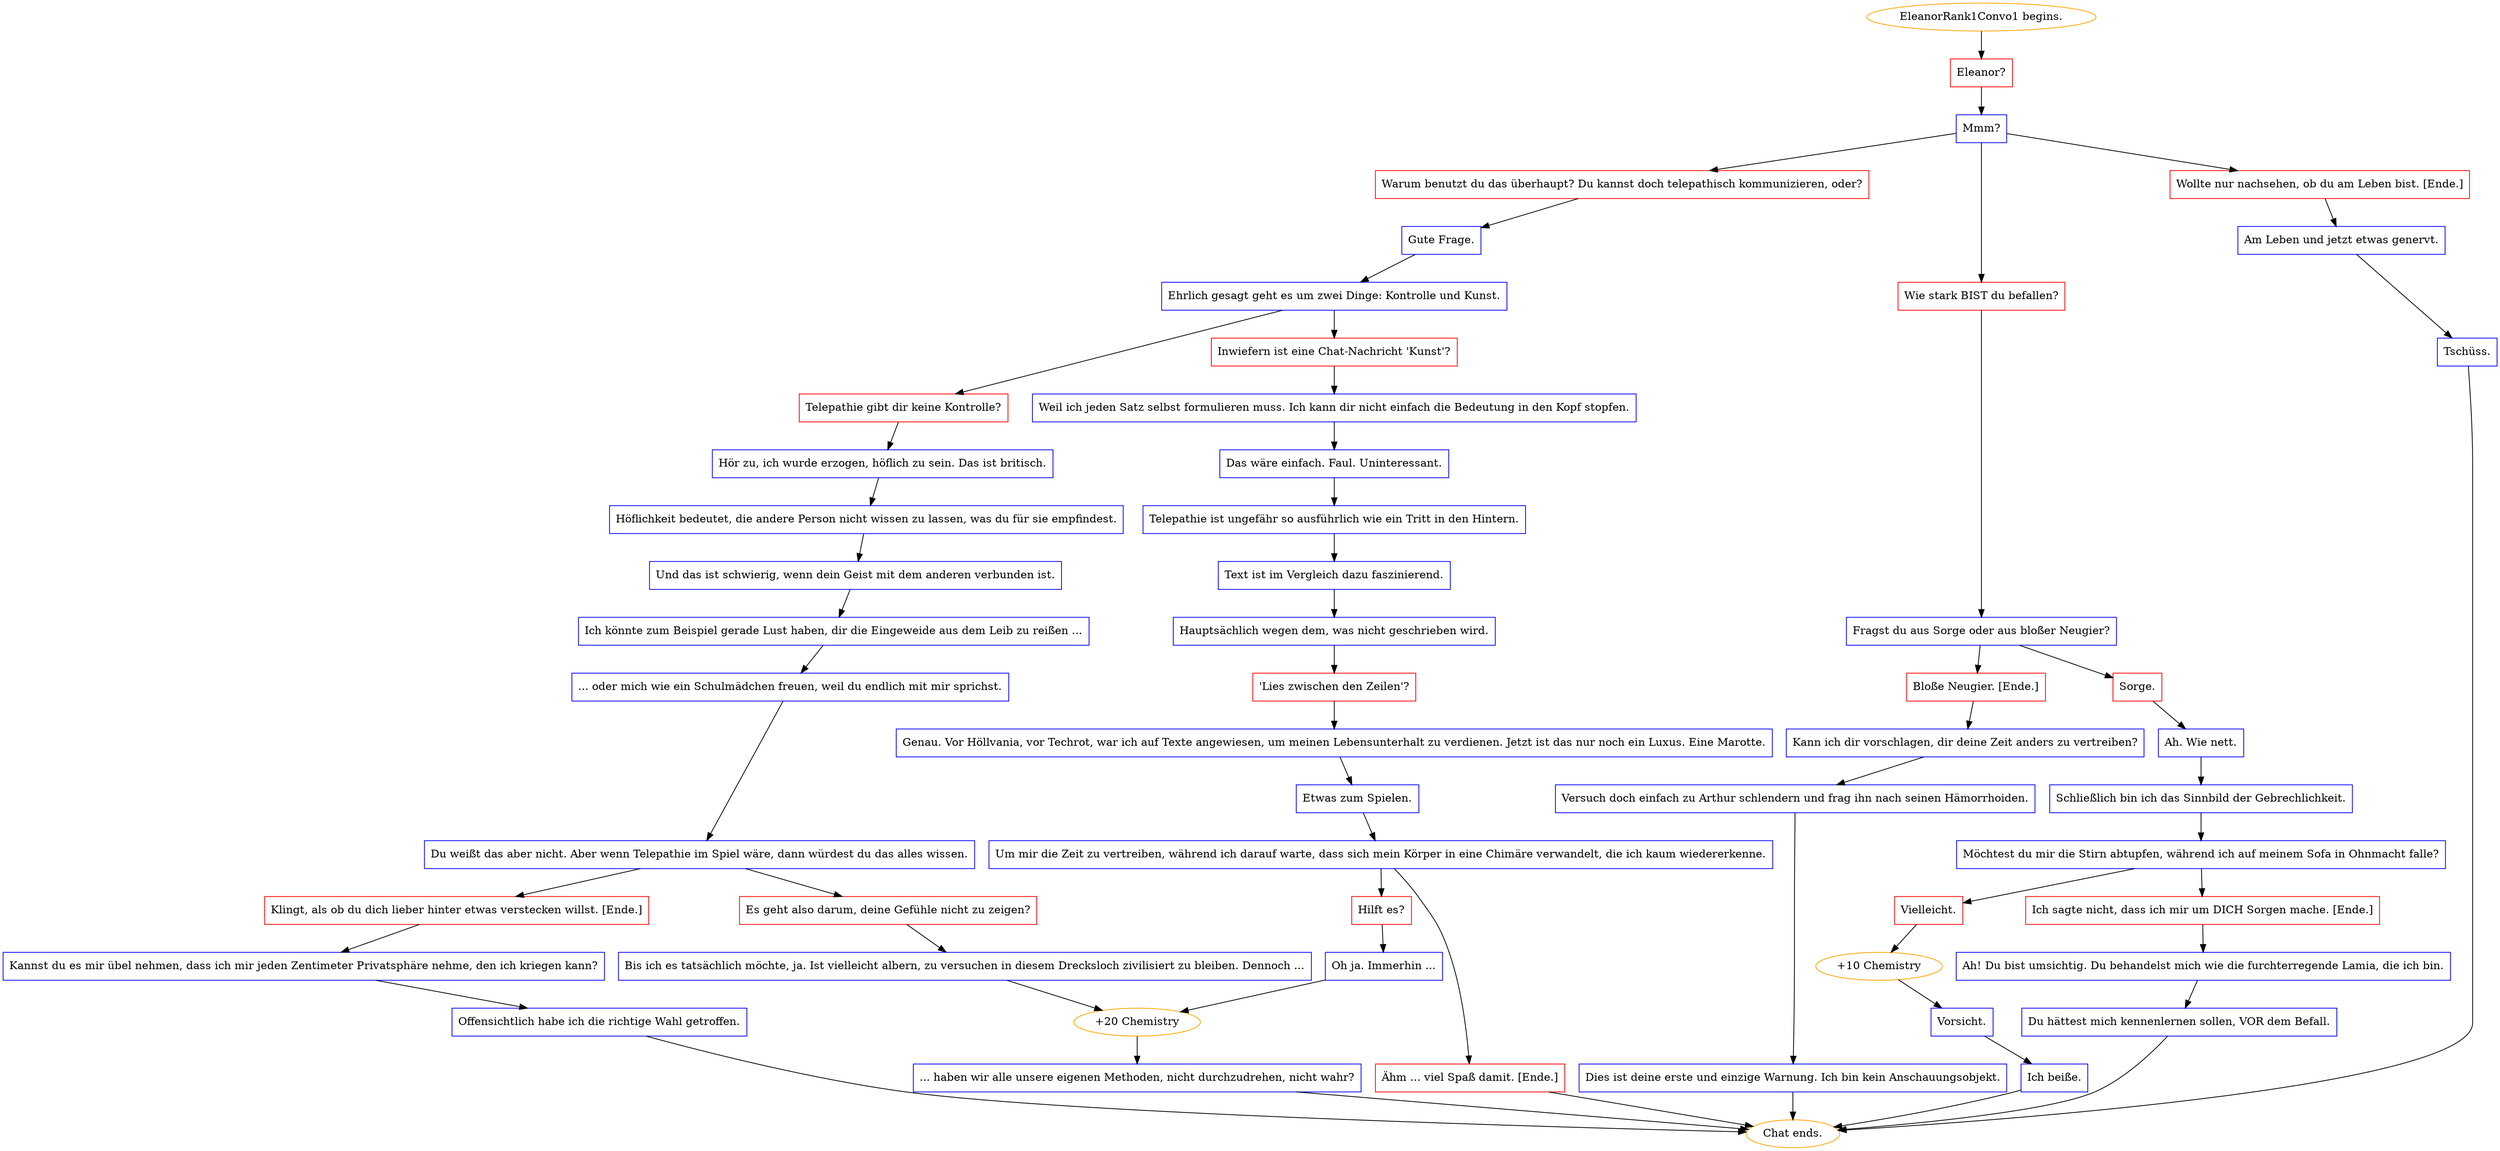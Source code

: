 digraph {
	"EleanorRank1Convo1 begins." [color=orange];
		"EleanorRank1Convo1 begins." -> j754248582;
	j754248582 [label="Eleanor?",shape=box,color=red];
		j754248582 -> j4275063267;
	j4275063267 [label="Mmm?",shape=box,color=blue];
		j4275063267 -> j2961560188;
		j4275063267 -> j2919507006;
		j4275063267 -> j1731430241;
	j2961560188 [label="Warum benutzt du das überhaupt? Du kannst doch telepathisch kommunizieren, oder?",shape=box,color=red];
		j2961560188 -> j2810668047;
	j2919507006 [label="Wie stark BIST du befallen?",shape=box,color=red];
		j2919507006 -> j2468311480;
	j1731430241 [label="Wollte nur nachsehen, ob du am Leben bist. [Ende.]",shape=box,color=red];
		j1731430241 -> j2576623737;
	j2810668047 [label="Gute Frage.",shape=box,color=blue];
		j2810668047 -> j3341382522;
	j2468311480 [label="Fragst du aus Sorge oder aus bloßer Neugier?",shape=box,color=blue];
		j2468311480 -> j583658233;
		j2468311480 -> j1323461176;
	j2576623737 [label="Am Leben und jetzt etwas genervt.",shape=box,color=blue];
		j2576623737 -> j900009107;
	j3341382522 [label="Ehrlich gesagt geht es um zwei Dinge: Kontrolle und Kunst.",shape=box,color=blue];
		j3341382522 -> j3501680815;
		j3341382522 -> j633463774;
	j583658233 [label="Sorge.",shape=box,color=red];
		j583658233 -> j2825884117;
	j1323461176 [label="Bloße Neugier. [Ende.]",shape=box,color=red];
		j1323461176 -> j1944479607;
	j900009107 [label="Tschüss.",shape=box,color=blue];
		j900009107 -> "Chat ends.";
	j3501680815 [label="Telepathie gibt dir keine Kontrolle?",shape=box,color=red];
		j3501680815 -> j1070906291;
	j633463774 [label="Inwiefern ist eine Chat-Nachricht 'Kunst'?",shape=box,color=red];
		j633463774 -> j548275554;
	j2825884117 [label="Ah. Wie nett.",shape=box,color=blue];
		j2825884117 -> j2772563573;
	j1944479607 [label="Kann ich dir vorschlagen, dir deine Zeit anders zu vertreiben?",shape=box,color=blue];
		j1944479607 -> j2339615838;
	"Chat ends." [color=orange];
	j1070906291 [label="Hör zu, ich wurde erzogen, höflich zu sein. Das ist britisch.",shape=box,color=blue];
		j1070906291 -> j2560136712;
	j548275554 [label="Weil ich jeden Satz selbst formulieren muss. Ich kann dir nicht einfach die Bedeutung in den Kopf stopfen.",shape=box,color=blue];
		j548275554 -> j1781083334;
	j2772563573 [label="Schließlich bin ich das Sinnbild der Gebrechlichkeit.",shape=box,color=blue];
		j2772563573 -> j3342139521;
	j2339615838 [label="Versuch doch einfach zu Arthur schlendern und frag ihn nach seinen Hämorrhoiden.",shape=box,color=blue];
		j2339615838 -> j1623788510;
	j2560136712 [label="Höflichkeit bedeutet, die andere Person nicht wissen zu lassen, was du für sie empfindest.",shape=box,color=blue];
		j2560136712 -> j1633922401;
	j1781083334 [label="Das wäre einfach. Faul. Uninteressant.",shape=box,color=blue];
		j1781083334 -> j224136910;
	j3342139521 [label="Möchtest du mir die Stirn abtupfen, während ich auf meinem Sofa in Ohnmacht falle?",shape=box,color=blue];
		j3342139521 -> j3634454858;
		j3342139521 -> j3827414830;
	j1623788510 [label="Dies ist deine erste und einzige Warnung. Ich bin kein Anschauungsobjekt.",shape=box,color=blue];
		j1623788510 -> "Chat ends.";
	j1633922401 [label="Und das ist schwierig, wenn dein Geist mit dem anderen verbunden ist.",shape=box,color=blue];
		j1633922401 -> j4044595648;
	j224136910 [label="Telepathie ist ungefähr so ausführlich wie ein Tritt in den Hintern.",shape=box,color=blue];
		j224136910 -> j112792319;
	j3634454858 [label="Vielleicht.",shape=box,color=red];
		j3634454858 -> j1692572615;
	j3827414830 [label="Ich sagte nicht, dass ich mir um DICH Sorgen mache. [Ende.]",shape=box,color=red];
		j3827414830 -> j2331990037;
	j4044595648 [label="Ich könnte zum Beispiel gerade Lust haben, dir die Eingeweide aus dem Leib zu reißen ...",shape=box,color=blue];
		j4044595648 -> j985241041;
	j112792319 [label="Text ist im Vergleich dazu faszinierend.",shape=box,color=blue];
		j112792319 -> j3565648508;
	j1692572615 [label="+10 Chemistry",color=orange];
		j1692572615 -> j1055623882;
	j2331990037 [label="Ah! Du bist umsichtig. Du behandelst mich wie die furchterregende Lamia, die ich bin.",shape=box,color=blue];
		j2331990037 -> j3740471890;
	j985241041 [label="... oder mich wie ein Schulmädchen freuen, weil du endlich mit mir sprichst.",shape=box,color=blue];
		j985241041 -> j552086312;
	j3565648508 [label="Hauptsächlich wegen dem, was nicht geschrieben wird.",shape=box,color=blue];
		j3565648508 -> j2568240576;
	j1055623882 [label="Vorsicht.",shape=box,color=blue];
		j1055623882 -> j2344764394;
	j3740471890 [label="Du hättest mich kennenlernen sollen, VOR dem Befall.",shape=box,color=blue];
		j3740471890 -> "Chat ends.";
	j552086312 [label="Du weißt das aber nicht. Aber wenn Telepathie im Spiel wäre, dann würdest du das alles wissen.",shape=box,color=blue];
		j552086312 -> j161579807;
		j552086312 -> j831952130;
	j2568240576 [label="'Lies zwischen den Zeilen'?",shape=box,color=red];
		j2568240576 -> j3326035741;
	j2344764394 [label="Ich beiße.",shape=box,color=blue];
		j2344764394 -> "Chat ends.";
	j161579807 [label="Es geht also darum, deine Gefühle nicht zu zeigen?",shape=box,color=red];
		j161579807 -> j1127139715;
	j831952130 [label="Klingt, als ob du dich lieber hinter etwas verstecken willst. [Ende.]",shape=box,color=red];
		j831952130 -> j2609186205;
	j3326035741 [label="Genau. Vor Höllvania, vor Techrot, war ich auf Texte angewiesen, um meinen Lebensunterhalt zu verdienen. Jetzt ist das nur noch ein Luxus. Eine Marotte.",shape=box,color=blue];
		j3326035741 -> j3338375132;
	j1127139715 [label="Bis ich es tatsächlich möchte, ja. Ist vielleicht albern, zu versuchen in diesem Drecksloch zivilisiert zu bleiben. Dennoch ...",shape=box,color=blue];
		j1127139715 -> j2572459881;
	j2609186205 [label="Kannst du es mir übel nehmen, dass ich mir jeden Zentimeter Privatsphäre nehme, den ich kriegen kann?",shape=box,color=blue];
		j2609186205 -> j1596247002;
	j3338375132 [label="Etwas zum Spielen.",shape=box,color=blue];
		j3338375132 -> j2311492278;
	j2572459881 [label="+20 Chemistry",color=orange];
		j2572459881 -> j2010157303;
	j1596247002 [label="Offensichtlich habe ich die richtige Wahl getroffen.",shape=box,color=blue];
		j1596247002 -> "Chat ends.";
	j2311492278 [label="Um mir die Zeit zu vertreiben, während ich darauf warte, dass sich mein Körper in eine Chimäre verwandelt, die ich kaum wiedererkenne.",shape=box,color=blue];
		j2311492278 -> j2554242745;
		j2311492278 -> j2948642925;
	j2010157303 [label="... haben wir alle unsere eigenen Methoden, nicht durchzudrehen, nicht wahr?",shape=box,color=blue];
		j2010157303 -> "Chat ends.";
	j2554242745 [label="Hilft es?",shape=box,color=red];
		j2554242745 -> j449912725;
	j2948642925 [label="Ähm ... viel Spaß damit. [Ende.]",shape=box,color=red];
		j2948642925 -> "Chat ends.";
	j449912725 [label="Oh ja. Immerhin ...",shape=box,color=blue];
		j449912725 -> j2572459881;
}